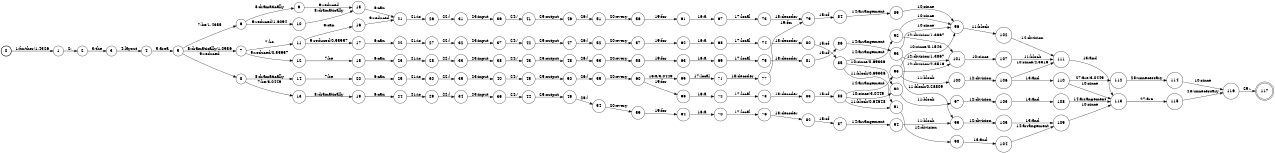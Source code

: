 digraph FST {
rankdir = LR;
size = "8.5,11";
label = "";
center = 1;
orientation = Portrait;
ranksep = "0.4";
nodesep = "0.25";
0 [label = "0", shape = circle, style = bold, fontsize = 14]
	0 -> 1 [label = "1:further/1.4326", fontsize = 14];
1 [label = "1", shape = circle, style = solid, fontsize = 14]
	1 -> 2 [label = "2:,", fontsize = 14];
2 [label = "2", shape = circle, style = solid, fontsize = 14]
	2 -> 3 [label = "3:the", fontsize = 14];
3 [label = "3", shape = circle, style = solid, fontsize = 14]
	3 -> 4 [label = "4:layout", fontsize = 14];
4 [label = "4", shape = circle, style = solid, fontsize = 14]
	4 -> 5 [label = "5:area", fontsize = 14];
5 [label = "5", shape = circle, style = solid, fontsize = 14]
	5 -> 6 [label = "7:be/1.4355", fontsize = 14];
	5 -> 7 [label = "8:dramatically/1.0986", fontsize = 14];
	5 -> 8 [label = "9:reduced", fontsize = 14];
6 [label = "6", shape = circle, style = solid, fontsize = 14]
	6 -> 9 [label = "8:dramatically", fontsize = 14];
	6 -> 10 [label = "9:reduced/1.6094", fontsize = 14];
7 [label = "7", shape = circle, style = solid, fontsize = 14]
	7 -> 11 [label = "7:be", fontsize = 14];
	7 -> 12 [label = "9:reduced/0.55957", fontsize = 14];
8 [label = "8", shape = circle, style = solid, fontsize = 14]
	8 -> 13 [label = "7:be/3.0449", fontsize = 14];
	8 -> 14 [label = "8:dramatically", fontsize = 14];
9 [label = "9", shape = circle, style = solid, fontsize = 14]
	9 -> 15 [label = "9:reduced", fontsize = 14];
10 [label = "10", shape = circle, style = solid, fontsize = 14]
	10 -> 15 [label = "8:dramatically", fontsize = 14];
11 [label = "11", shape = circle, style = solid, fontsize = 14]
	11 -> 16 [label = "6:can", fontsize = 14];
	11 -> 17 [label = "9:reduced/0.55957", fontsize = 14];
12 [label = "12", shape = circle, style = solid, fontsize = 14]
	12 -> 18 [label = "7:be", fontsize = 14];
13 [label = "13", shape = circle, style = solid, fontsize = 14]
	13 -> 19 [label = "8:dramatically", fontsize = 14];
14 [label = "14", shape = circle, style = solid, fontsize = 14]
	14 -> 20 [label = "7:be", fontsize = 14];
15 [label = "15", shape = circle, style = solid, fontsize = 14]
	15 -> 21 [label = "6:can", fontsize = 14];
16 [label = "16", shape = circle, style = solid, fontsize = 14]
	16 -> 21 [label = "9:reduced", fontsize = 14];
17 [label = "17", shape = circle, style = solid, fontsize = 14]
	17 -> 22 [label = "6:can", fontsize = 14];
18 [label = "18", shape = circle, style = solid, fontsize = 14]
	18 -> 23 [label = "6:can", fontsize = 14];
19 [label = "19", shape = circle, style = solid, fontsize = 14]
	19 -> 24 [label = "6:can", fontsize = 14];
20 [label = "20", shape = circle, style = solid, fontsize = 14]
	20 -> 25 [label = "6:can", fontsize = 14];
21 [label = "21", shape = circle, style = solid, fontsize = 14]
	21 -> 26 [label = "21:io", fontsize = 14];
22 [label = "22", shape = circle, style = solid, fontsize = 14]
	22 -> 27 [label = "21:io", fontsize = 14];
23 [label = "23", shape = circle, style = solid, fontsize = 14]
	23 -> 28 [label = "21:io", fontsize = 14];
24 [label = "24", shape = circle, style = solid, fontsize = 14]
	24 -> 29 [label = "21:io", fontsize = 14];
25 [label = "25", shape = circle, style = solid, fontsize = 14]
	25 -> 30 [label = "21:io", fontsize = 14];
26 [label = "26", shape = circle, style = solid, fontsize = 14]
	26 -> 31 [label = "22:(", fontsize = 14];
27 [label = "27", shape = circle, style = solid, fontsize = 14]
	27 -> 32 [label = "22:(", fontsize = 14];
28 [label = "28", shape = circle, style = solid, fontsize = 14]
	28 -> 33 [label = "22:(", fontsize = 14];
29 [label = "29", shape = circle, style = solid, fontsize = 14]
	29 -> 34 [label = "22:(", fontsize = 14];
30 [label = "30", shape = circle, style = solid, fontsize = 14]
	30 -> 35 [label = "22:(", fontsize = 14];
31 [label = "31", shape = circle, style = solid, fontsize = 14]
	31 -> 36 [label = "23:input", fontsize = 14];
32 [label = "32", shape = circle, style = solid, fontsize = 14]
	32 -> 37 [label = "23:input", fontsize = 14];
33 [label = "33", shape = circle, style = solid, fontsize = 14]
	33 -> 38 [label = "23:input", fontsize = 14];
34 [label = "34", shape = circle, style = solid, fontsize = 14]
	34 -> 39 [label = "23:input", fontsize = 14];
35 [label = "35", shape = circle, style = solid, fontsize = 14]
	35 -> 40 [label = "23:input", fontsize = 14];
36 [label = "36", shape = circle, style = solid, fontsize = 14]
	36 -> 41 [label = "24:/", fontsize = 14];
37 [label = "37", shape = circle, style = solid, fontsize = 14]
	37 -> 42 [label = "24:/", fontsize = 14];
38 [label = "38", shape = circle, style = solid, fontsize = 14]
	38 -> 43 [label = "24:/", fontsize = 14];
39 [label = "39", shape = circle, style = solid, fontsize = 14]
	39 -> 44 [label = "24:/", fontsize = 14];
40 [label = "40", shape = circle, style = solid, fontsize = 14]
	40 -> 45 [label = "24:/", fontsize = 14];
41 [label = "41", shape = circle, style = solid, fontsize = 14]
	41 -> 46 [label = "25:output", fontsize = 14];
42 [label = "42", shape = circle, style = solid, fontsize = 14]
	42 -> 47 [label = "25:output", fontsize = 14];
43 [label = "43", shape = circle, style = solid, fontsize = 14]
	43 -> 48 [label = "25:output", fontsize = 14];
44 [label = "44", shape = circle, style = solid, fontsize = 14]
	44 -> 49 [label = "25:output", fontsize = 14];
45 [label = "45", shape = circle, style = solid, fontsize = 14]
	45 -> 50 [label = "25:output", fontsize = 14];
46 [label = "46", shape = circle, style = solid, fontsize = 14]
	46 -> 51 [label = "26:)", fontsize = 14];
47 [label = "47", shape = circle, style = solid, fontsize = 14]
	47 -> 52 [label = "26:)", fontsize = 14];
48 [label = "48", shape = circle, style = solid, fontsize = 14]
	48 -> 53 [label = "26:)", fontsize = 14];
49 [label = "49", shape = circle, style = solid, fontsize = 14]
	49 -> 54 [label = "26:)", fontsize = 14];
50 [label = "50", shape = circle, style = solid, fontsize = 14]
	50 -> 55 [label = "26:)", fontsize = 14];
51 [label = "51", shape = circle, style = solid, fontsize = 14]
	51 -> 56 [label = "20:every", fontsize = 14];
52 [label = "52", shape = circle, style = solid, fontsize = 14]
	52 -> 57 [label = "20:every", fontsize = 14];
53 [label = "53", shape = circle, style = solid, fontsize = 14]
	53 -> 58 [label = "20:every", fontsize = 14];
54 [label = "54", shape = circle, style = solid, fontsize = 14]
	54 -> 59 [label = "20:every", fontsize = 14];
55 [label = "55", shape = circle, style = solid, fontsize = 14]
	55 -> 60 [label = "20:every", fontsize = 14];
56 [label = "56", shape = circle, style = solid, fontsize = 14]
	56 -> 61 [label = "19:for", fontsize = 14];
57 [label = "57", shape = circle, style = solid, fontsize = 14]
	57 -> 62 [label = "19:for", fontsize = 14];
58 [label = "58", shape = circle, style = solid, fontsize = 14]
	58 -> 63 [label = "19:for", fontsize = 14];
59 [label = "59", shape = circle, style = solid, fontsize = 14]
	59 -> 64 [label = "19:for", fontsize = 14];
60 [label = "60", shape = circle, style = solid, fontsize = 14]
	60 -> 65 [label = "16:a/3.0449", fontsize = 14];
	60 -> 66 [label = "19:for", fontsize = 14];
61 [label = "61", shape = circle, style = solid, fontsize = 14]
	61 -> 67 [label = "16:a", fontsize = 14];
62 [label = "62", shape = circle, style = solid, fontsize = 14]
	62 -> 68 [label = "16:a", fontsize = 14];
63 [label = "63", shape = circle, style = solid, fontsize = 14]
	63 -> 69 [label = "16:a", fontsize = 14];
64 [label = "64", shape = circle, style = solid, fontsize = 14]
	64 -> 70 [label = "16:a", fontsize = 14];
65 [label = "65", shape = circle, style = solid, fontsize = 14]
	65 -> 71 [label = "17:local", fontsize = 14];
66 [label = "66", shape = circle, style = solid, fontsize = 14]
	66 -> 72 [label = "16:a", fontsize = 14];
67 [label = "67", shape = circle, style = solid, fontsize = 14]
	67 -> 73 [label = "17:local", fontsize = 14];
68 [label = "68", shape = circle, style = solid, fontsize = 14]
	68 -> 74 [label = "17:local", fontsize = 14];
69 [label = "69", shape = circle, style = solid, fontsize = 14]
	69 -> 75 [label = "17:local", fontsize = 14];
70 [label = "70", shape = circle, style = solid, fontsize = 14]
	70 -> 76 [label = "17:local", fontsize = 14];
71 [label = "71", shape = circle, style = solid, fontsize = 14]
	71 -> 77 [label = "18:decoder", fontsize = 14];
72 [label = "72", shape = circle, style = solid, fontsize = 14]
	72 -> 78 [label = "17:local", fontsize = 14];
73 [label = "73", shape = circle, style = solid, fontsize = 14]
	73 -> 79 [label = "18:decoder", fontsize = 14];
74 [label = "74", shape = circle, style = solid, fontsize = 14]
	74 -> 80 [label = "18:decoder", fontsize = 14];
75 [label = "75", shape = circle, style = solid, fontsize = 14]
	75 -> 81 [label = "18:decoder", fontsize = 14];
76 [label = "76", shape = circle, style = solid, fontsize = 14]
	76 -> 82 [label = "18:decoder", fontsize = 14];
77 [label = "77", shape = circle, style = solid, fontsize = 14]
	77 -> 79 [label = "19:for", fontsize = 14];
78 [label = "78", shape = circle, style = solid, fontsize = 14]
	78 -> 83 [label = "18:decoder", fontsize = 14];
79 [label = "79", shape = circle, style = solid, fontsize = 14]
	79 -> 84 [label = "15:of", fontsize = 14];
80 [label = "80", shape = circle, style = solid, fontsize = 14]
	80 -> 85 [label = "15:of", fontsize = 14];
81 [label = "81", shape = circle, style = solid, fontsize = 14]
	81 -> 86 [label = "15:of", fontsize = 14];
82 [label = "82", shape = circle, style = solid, fontsize = 14]
	82 -> 87 [label = "15:of", fontsize = 14];
83 [label = "83", shape = circle, style = solid, fontsize = 14]
	83 -> 88 [label = "15:of", fontsize = 14];
84 [label = "84", shape = circle, style = solid, fontsize = 14]
	84 -> 89 [label = "14:arrangement", fontsize = 14];
85 [label = "85", shape = circle, style = solid, fontsize = 14]
	85 -> 90 [label = "10:since/0.69336", fontsize = 14];
	85 -> 91 [label = "11:block/0.69336", fontsize = 14];
	85 -> 92 [label = "14:arrangement", fontsize = 14];
86 [label = "86", shape = circle, style = solid, fontsize = 14]
	86 -> 93 [label = "14:arrangement", fontsize = 14];
87 [label = "87", shape = circle, style = solid, fontsize = 14]
	87 -> 94 [label = "14:arrangement", fontsize = 14];
88 [label = "88", shape = circle, style = solid, fontsize = 14]
	88 -> 90 [label = "10:since/3.0449", fontsize = 14];
	88 -> 91 [label = "11:block/0.64648", fontsize = 14];
	88 -> 95 [label = "14:arrangement", fontsize = 14];
89 [label = "89", shape = circle, style = solid, fontsize = 14]
	89 -> 96 [label = "10:since", fontsize = 14];
90 [label = "90", shape = circle, style = solid, fontsize = 14]
	90 -> 97 [label = "11:block", fontsize = 14];
91 [label = "91", shape = circle, style = solid, fontsize = 14]
	91 -> 98 [label = "12:division", fontsize = 14];
92 [label = "92", shape = circle, style = solid, fontsize = 14]
	92 -> 96 [label = "10:since", fontsize = 14];
	92 -> 101 [label = "12:division/1.3867", fontsize = 14];
93 [label = "93", shape = circle, style = solid, fontsize = 14]
	93 -> 96 [label = "10:since", fontsize = 14];
	93 -> 99 [label = "11:block/0.28809", fontsize = 14];
	93 -> 101 [label = "12:division/1.3867", fontsize = 14];
94 [label = "94", shape = circle, style = solid, fontsize = 14]
	94 -> 99 [label = "11:block", fontsize = 14];
95 [label = "95", shape = circle, style = solid, fontsize = 14]
	95 -> 96 [label = "10:since/0.1543", fontsize = 14];
	95 -> 100 [label = "11:block", fontsize = 14];
	95 -> 101 [label = "12:division/2.3516", fontsize = 14];
96 [label = "96", shape = circle, style = solid, fontsize = 14]
	96 -> 102 [label = "11:block", fontsize = 14];
97 [label = "97", shape = circle, style = solid, fontsize = 14]
	97 -> 103 [label = "12:division", fontsize = 14];
98 [label = "98", shape = circle, style = solid, fontsize = 14]
	98 -> 104 [label = "13:and", fontsize = 14];
99 [label = "99", shape = circle, style = solid, fontsize = 14]
	99 -> 105 [label = "12:division", fontsize = 14];
100 [label = "100", shape = circle, style = solid, fontsize = 14]
	100 -> 106 [label = "12:division", fontsize = 14];
101 [label = "101", shape = circle, style = solid, fontsize = 14]
	101 -> 107 [label = "10:since", fontsize = 14];
102 [label = "102", shape = circle, style = solid, fontsize = 14]
	102 -> 111 [label = "12:division", fontsize = 14];
103 [label = "103", shape = circle, style = solid, fontsize = 14]
	103 -> 108 [label = "13:and", fontsize = 14];
104 [label = "104", shape = circle, style = solid, fontsize = 14]
	104 -> 109 [label = "14:arrangement", fontsize = 14];
105 [label = "105", shape = circle, style = solid, fontsize = 14]
	105 -> 109 [label = "13:and", fontsize = 14];
106 [label = "106", shape = circle, style = solid, fontsize = 14]
	106 -> 111 [label = "10:since/2.3516", fontsize = 14];
	106 -> 110 [label = "13:and", fontsize = 14];
107 [label = "107", shape = circle, style = solid, fontsize = 14]
	107 -> 111 [label = "11:block", fontsize = 14];
108 [label = "108", shape = circle, style = solid, fontsize = 14]
	108 -> 113 [label = "14:arrangement", fontsize = 14];
109 [label = "109", shape = circle, style = solid, fontsize = 14]
	109 -> 113 [label = "10:since", fontsize = 14];
110 [label = "110", shape = circle, style = solid, fontsize = 14]
	110 -> 113 [label = "10:since", fontsize = 14];
	110 -> 112 [label = "27:are/3.0449", fontsize = 14];
111 [label = "111", shape = circle, style = solid, fontsize = 14]
	111 -> 113 [label = "13:and", fontsize = 14];
112 [label = "112", shape = circle, style = solid, fontsize = 14]
	112 -> 114 [label = "28:unnecessary", fontsize = 14];
113 [label = "113", shape = circle, style = solid, fontsize = 14]
	113 -> 115 [label = "27:are", fontsize = 14];
114 [label = "114", shape = circle, style = solid, fontsize = 14]
	114 -> 116 [label = "10:since", fontsize = 14];
115 [label = "115", shape = circle, style = solid, fontsize = 14]
	115 -> 116 [label = "28:unnecessary", fontsize = 14];
116 [label = "116", shape = circle, style = solid, fontsize = 14]
	116 -> 117 [label = "29:.", fontsize = 14];
117 [label = "117", shape = doublecircle, style = solid, fontsize = 14]
}
